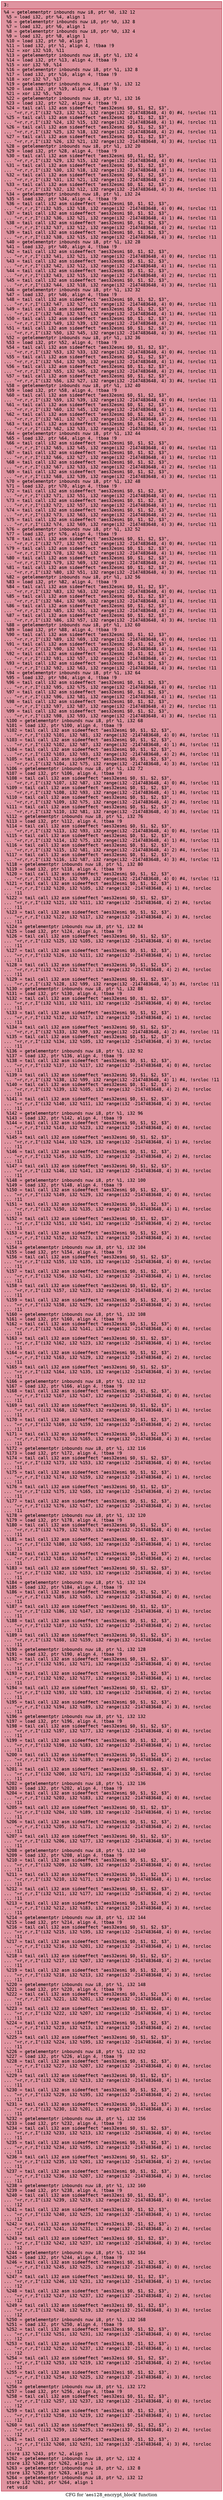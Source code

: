 digraph "CFG for 'aes128_encrypt_block' function" {
	label="CFG for 'aes128_encrypt_block' function";

	Node0x214b83e0 [shape=record,color="#b70d28ff", style=filled, fillcolor="#b70d2870" fontname="Courier",label="{3:\l|  %4 = getelementptr inbounds nuw i8, ptr %0, i32 12\l  %5 = load i32, ptr %4, align 1\l  %6 = getelementptr inbounds nuw i8, ptr %0, i32 8\l  %7 = load i32, ptr %6, align 1\l  %8 = getelementptr inbounds nuw i8, ptr %0, i32 4\l  %9 = load i32, ptr %8, align 1\l  %10 = load i32, ptr %0, align 1\l  %11 = load i32, ptr %1, align 4, !tbaa !9\l  %12 = xor i32 %10, %11\l  %13 = getelementptr inbounds nuw i8, ptr %1, i32 4\l  %14 = load i32, ptr %13, align 4, !tbaa !9\l  %15 = xor i32 %9, %14\l  %16 = getelementptr inbounds nuw i8, ptr %1, i32 8\l  %17 = load i32, ptr %16, align 4, !tbaa !9\l  %18 = xor i32 %7, %17\l  %19 = getelementptr inbounds nuw i8, ptr %1, i32 12\l  %20 = load i32, ptr %19, align 4, !tbaa !9\l  %21 = xor i32 %5, %20\l  %22 = getelementptr inbounds nuw i8, ptr %1, i32 16\l  %23 = load i32, ptr %22, align 4, !tbaa !9\l  %24 = tail call i32 asm sideeffect \"aes32esmi $0, $1, $2, $3\",\l... \"=r,r,r,I\"(i32 %23, i32 %12, i32 range(i32 -2147483648, 4) 0) #4, !srcloc !11\l  %25 = tail call i32 asm sideeffect \"aes32esmi $0, $1, $2, $3\",\l... \"=r,r,r,I\"(i32 %24, i32 %15, i32 range(i32 -2147483648, 4) 1) #4, !srcloc !11\l  %26 = tail call i32 asm sideeffect \"aes32esmi $0, $1, $2, $3\",\l... \"=r,r,r,I\"(i32 %25, i32 %18, i32 range(i32 -2147483648, 4) 2) #4, !srcloc !11\l  %27 = tail call i32 asm sideeffect \"aes32esmi $0, $1, $2, $3\",\l... \"=r,r,r,I\"(i32 %26, i32 %21, i32 range(i32 -2147483648, 4) 3) #4, !srcloc !11\l  %28 = getelementptr inbounds nuw i8, ptr %1, i32 20\l  %29 = load i32, ptr %28, align 4, !tbaa !9\l  %30 = tail call i32 asm sideeffect \"aes32esmi $0, $1, $2, $3\",\l... \"=r,r,r,I\"(i32 %29, i32 %15, i32 range(i32 -2147483648, 4) 0) #4, !srcloc !11\l  %31 = tail call i32 asm sideeffect \"aes32esmi $0, $1, $2, $3\",\l... \"=r,r,r,I\"(i32 %30, i32 %18, i32 range(i32 -2147483648, 4) 1) #4, !srcloc !11\l  %32 = tail call i32 asm sideeffect \"aes32esmi $0, $1, $2, $3\",\l... \"=r,r,r,I\"(i32 %31, i32 %21, i32 range(i32 -2147483648, 4) 2) #4, !srcloc !11\l  %33 = tail call i32 asm sideeffect \"aes32esmi $0, $1, $2, $3\",\l... \"=r,r,r,I\"(i32 %32, i32 %12, i32 range(i32 -2147483648, 4) 3) #4, !srcloc !11\l  %34 = getelementptr inbounds nuw i8, ptr %1, i32 24\l  %35 = load i32, ptr %34, align 4, !tbaa !9\l  %36 = tail call i32 asm sideeffect \"aes32esmi $0, $1, $2, $3\",\l... \"=r,r,r,I\"(i32 %35, i32 %18, i32 range(i32 -2147483648, 4) 0) #4, !srcloc !11\l  %37 = tail call i32 asm sideeffect \"aes32esmi $0, $1, $2, $3\",\l... \"=r,r,r,I\"(i32 %36, i32 %21, i32 range(i32 -2147483648, 4) 1) #4, !srcloc !11\l  %38 = tail call i32 asm sideeffect \"aes32esmi $0, $1, $2, $3\",\l... \"=r,r,r,I\"(i32 %37, i32 %12, i32 range(i32 -2147483648, 4) 2) #4, !srcloc !11\l  %39 = tail call i32 asm sideeffect \"aes32esmi $0, $1, $2, $3\",\l... \"=r,r,r,I\"(i32 %38, i32 %15, i32 range(i32 -2147483648, 4) 3) #4, !srcloc !11\l  %40 = getelementptr inbounds nuw i8, ptr %1, i32 28\l  %41 = load i32, ptr %40, align 4, !tbaa !9\l  %42 = tail call i32 asm sideeffect \"aes32esmi $0, $1, $2, $3\",\l... \"=r,r,r,I\"(i32 %41, i32 %21, i32 range(i32 -2147483648, 4) 0) #4, !srcloc !11\l  %43 = tail call i32 asm sideeffect \"aes32esmi $0, $1, $2, $3\",\l... \"=r,r,r,I\"(i32 %42, i32 %12, i32 range(i32 -2147483648, 4) 1) #4, !srcloc !11\l  %44 = tail call i32 asm sideeffect \"aes32esmi $0, $1, $2, $3\",\l... \"=r,r,r,I\"(i32 %43, i32 %15, i32 range(i32 -2147483648, 4) 2) #4, !srcloc !11\l  %45 = tail call i32 asm sideeffect \"aes32esmi $0, $1, $2, $3\",\l... \"=r,r,r,I\"(i32 %44, i32 %18, i32 range(i32 -2147483648, 4) 3) #4, !srcloc !11\l  %46 = getelementptr inbounds nuw i8, ptr %1, i32 32\l  %47 = load i32, ptr %46, align 4, !tbaa !9\l  %48 = tail call i32 asm sideeffect \"aes32esmi $0, $1, $2, $3\",\l... \"=r,r,r,I\"(i32 %47, i32 %27, i32 range(i32 -2147483648, 4) 0) #4, !srcloc !11\l  %49 = tail call i32 asm sideeffect \"aes32esmi $0, $1, $2, $3\",\l... \"=r,r,r,I\"(i32 %48, i32 %33, i32 range(i32 -2147483648, 4) 1) #4, !srcloc !11\l  %50 = tail call i32 asm sideeffect \"aes32esmi $0, $1, $2, $3\",\l... \"=r,r,r,I\"(i32 %49, i32 %39, i32 range(i32 -2147483648, 4) 2) #4, !srcloc !11\l  %51 = tail call i32 asm sideeffect \"aes32esmi $0, $1, $2, $3\",\l... \"=r,r,r,I\"(i32 %50, i32 %45, i32 range(i32 -2147483648, 4) 3) #4, !srcloc !11\l  %52 = getelementptr inbounds nuw i8, ptr %1, i32 36\l  %53 = load i32, ptr %52, align 4, !tbaa !9\l  %54 = tail call i32 asm sideeffect \"aes32esmi $0, $1, $2, $3\",\l... \"=r,r,r,I\"(i32 %53, i32 %33, i32 range(i32 -2147483648, 4) 0) #4, !srcloc !11\l  %55 = tail call i32 asm sideeffect \"aes32esmi $0, $1, $2, $3\",\l... \"=r,r,r,I\"(i32 %54, i32 %39, i32 range(i32 -2147483648, 4) 1) #4, !srcloc !11\l  %56 = tail call i32 asm sideeffect \"aes32esmi $0, $1, $2, $3\",\l... \"=r,r,r,I\"(i32 %55, i32 %45, i32 range(i32 -2147483648, 4) 2) #4, !srcloc !11\l  %57 = tail call i32 asm sideeffect \"aes32esmi $0, $1, $2, $3\",\l... \"=r,r,r,I\"(i32 %56, i32 %27, i32 range(i32 -2147483648, 4) 3) #4, !srcloc !11\l  %58 = getelementptr inbounds nuw i8, ptr %1, i32 40\l  %59 = load i32, ptr %58, align 4, !tbaa !9\l  %60 = tail call i32 asm sideeffect \"aes32esmi $0, $1, $2, $3\",\l... \"=r,r,r,I\"(i32 %59, i32 %39, i32 range(i32 -2147483648, 4) 0) #4, !srcloc !11\l  %61 = tail call i32 asm sideeffect \"aes32esmi $0, $1, $2, $3\",\l... \"=r,r,r,I\"(i32 %60, i32 %45, i32 range(i32 -2147483648, 4) 1) #4, !srcloc !11\l  %62 = tail call i32 asm sideeffect \"aes32esmi $0, $1, $2, $3\",\l... \"=r,r,r,I\"(i32 %61, i32 %27, i32 range(i32 -2147483648, 4) 2) #4, !srcloc !11\l  %63 = tail call i32 asm sideeffect \"aes32esmi $0, $1, $2, $3\",\l... \"=r,r,r,I\"(i32 %62, i32 %33, i32 range(i32 -2147483648, 4) 3) #4, !srcloc !11\l  %64 = getelementptr inbounds nuw i8, ptr %1, i32 44\l  %65 = load i32, ptr %64, align 4, !tbaa !9\l  %66 = tail call i32 asm sideeffect \"aes32esmi $0, $1, $2, $3\",\l... \"=r,r,r,I\"(i32 %65, i32 %45, i32 range(i32 -2147483648, 4) 0) #4, !srcloc !11\l  %67 = tail call i32 asm sideeffect \"aes32esmi $0, $1, $2, $3\",\l... \"=r,r,r,I\"(i32 %66, i32 %27, i32 range(i32 -2147483648, 4) 1) #4, !srcloc !11\l  %68 = tail call i32 asm sideeffect \"aes32esmi $0, $1, $2, $3\",\l... \"=r,r,r,I\"(i32 %67, i32 %33, i32 range(i32 -2147483648, 4) 2) #4, !srcloc !11\l  %69 = tail call i32 asm sideeffect \"aes32esmi $0, $1, $2, $3\",\l... \"=r,r,r,I\"(i32 %68, i32 %39, i32 range(i32 -2147483648, 4) 3) #4, !srcloc !11\l  %70 = getelementptr inbounds nuw i8, ptr %1, i32 48\l  %71 = load i32, ptr %70, align 4, !tbaa !9\l  %72 = tail call i32 asm sideeffect \"aes32esmi $0, $1, $2, $3\",\l... \"=r,r,r,I\"(i32 %71, i32 %51, i32 range(i32 -2147483648, 4) 0) #4, !srcloc !11\l  %73 = tail call i32 asm sideeffect \"aes32esmi $0, $1, $2, $3\",\l... \"=r,r,r,I\"(i32 %72, i32 %57, i32 range(i32 -2147483648, 4) 1) #4, !srcloc !11\l  %74 = tail call i32 asm sideeffect \"aes32esmi $0, $1, $2, $3\",\l... \"=r,r,r,I\"(i32 %73, i32 %63, i32 range(i32 -2147483648, 4) 2) #4, !srcloc !11\l  %75 = tail call i32 asm sideeffect \"aes32esmi $0, $1, $2, $3\",\l... \"=r,r,r,I\"(i32 %74, i32 %69, i32 range(i32 -2147483648, 4) 3) #4, !srcloc !11\l  %76 = getelementptr inbounds nuw i8, ptr %1, i32 52\l  %77 = load i32, ptr %76, align 4, !tbaa !9\l  %78 = tail call i32 asm sideeffect \"aes32esmi $0, $1, $2, $3\",\l... \"=r,r,r,I\"(i32 %77, i32 %57, i32 range(i32 -2147483648, 4) 0) #4, !srcloc !11\l  %79 = tail call i32 asm sideeffect \"aes32esmi $0, $1, $2, $3\",\l... \"=r,r,r,I\"(i32 %78, i32 %63, i32 range(i32 -2147483648, 4) 1) #4, !srcloc !11\l  %80 = tail call i32 asm sideeffect \"aes32esmi $0, $1, $2, $3\",\l... \"=r,r,r,I\"(i32 %79, i32 %69, i32 range(i32 -2147483648, 4) 2) #4, !srcloc !11\l  %81 = tail call i32 asm sideeffect \"aes32esmi $0, $1, $2, $3\",\l... \"=r,r,r,I\"(i32 %80, i32 %51, i32 range(i32 -2147483648, 4) 3) #4, !srcloc !11\l  %82 = getelementptr inbounds nuw i8, ptr %1, i32 56\l  %83 = load i32, ptr %82, align 4, !tbaa !9\l  %84 = tail call i32 asm sideeffect \"aes32esmi $0, $1, $2, $3\",\l... \"=r,r,r,I\"(i32 %83, i32 %63, i32 range(i32 -2147483648, 4) 0) #4, !srcloc !11\l  %85 = tail call i32 asm sideeffect \"aes32esmi $0, $1, $2, $3\",\l... \"=r,r,r,I\"(i32 %84, i32 %69, i32 range(i32 -2147483648, 4) 1) #4, !srcloc !11\l  %86 = tail call i32 asm sideeffect \"aes32esmi $0, $1, $2, $3\",\l... \"=r,r,r,I\"(i32 %85, i32 %51, i32 range(i32 -2147483648, 4) 2) #4, !srcloc !11\l  %87 = tail call i32 asm sideeffect \"aes32esmi $0, $1, $2, $3\",\l... \"=r,r,r,I\"(i32 %86, i32 %57, i32 range(i32 -2147483648, 4) 3) #4, !srcloc !11\l  %88 = getelementptr inbounds nuw i8, ptr %1, i32 60\l  %89 = load i32, ptr %88, align 4, !tbaa !9\l  %90 = tail call i32 asm sideeffect \"aes32esmi $0, $1, $2, $3\",\l... \"=r,r,r,I\"(i32 %89, i32 %69, i32 range(i32 -2147483648, 4) 0) #4, !srcloc !11\l  %91 = tail call i32 asm sideeffect \"aes32esmi $0, $1, $2, $3\",\l... \"=r,r,r,I\"(i32 %90, i32 %51, i32 range(i32 -2147483648, 4) 1) #4, !srcloc !11\l  %92 = tail call i32 asm sideeffect \"aes32esmi $0, $1, $2, $3\",\l... \"=r,r,r,I\"(i32 %91, i32 %57, i32 range(i32 -2147483648, 4) 2) #4, !srcloc !11\l  %93 = tail call i32 asm sideeffect \"aes32esmi $0, $1, $2, $3\",\l... \"=r,r,r,I\"(i32 %92, i32 %63, i32 range(i32 -2147483648, 4) 3) #4, !srcloc !11\l  %94 = getelementptr inbounds nuw i8, ptr %1, i32 64\l  %95 = load i32, ptr %94, align 4, !tbaa !9\l  %96 = tail call i32 asm sideeffect \"aes32esmi $0, $1, $2, $3\",\l... \"=r,r,r,I\"(i32 %95, i32 %75, i32 range(i32 -2147483648, 4) 0) #4, !srcloc !11\l  %97 = tail call i32 asm sideeffect \"aes32esmi $0, $1, $2, $3\",\l... \"=r,r,r,I\"(i32 %96, i32 %81, i32 range(i32 -2147483648, 4) 1) #4, !srcloc !11\l  %98 = tail call i32 asm sideeffect \"aes32esmi $0, $1, $2, $3\",\l... \"=r,r,r,I\"(i32 %97, i32 %87, i32 range(i32 -2147483648, 4) 2) #4, !srcloc !11\l  %99 = tail call i32 asm sideeffect \"aes32esmi $0, $1, $2, $3\",\l... \"=r,r,r,I\"(i32 %98, i32 %93, i32 range(i32 -2147483648, 4) 3) #4, !srcloc !11\l  %100 = getelementptr inbounds nuw i8, ptr %1, i32 68\l  %101 = load i32, ptr %100, align 4, !tbaa !9\l  %102 = tail call i32 asm sideeffect \"aes32esmi $0, $1, $2, $3\",\l... \"=r,r,r,I\"(i32 %101, i32 %81, i32 range(i32 -2147483648, 4) 0) #4, !srcloc !11\l  %103 = tail call i32 asm sideeffect \"aes32esmi $0, $1, $2, $3\",\l... \"=r,r,r,I\"(i32 %102, i32 %87, i32 range(i32 -2147483648, 4) 1) #4, !srcloc !11\l  %104 = tail call i32 asm sideeffect \"aes32esmi $0, $1, $2, $3\",\l... \"=r,r,r,I\"(i32 %103, i32 %93, i32 range(i32 -2147483648, 4) 2) #4, !srcloc !11\l  %105 = tail call i32 asm sideeffect \"aes32esmi $0, $1, $2, $3\",\l... \"=r,r,r,I\"(i32 %104, i32 %75, i32 range(i32 -2147483648, 4) 3) #4, !srcloc !11\l  %106 = getelementptr inbounds nuw i8, ptr %1, i32 72\l  %107 = load i32, ptr %106, align 4, !tbaa !9\l  %108 = tail call i32 asm sideeffect \"aes32esmi $0, $1, $2, $3\",\l... \"=r,r,r,I\"(i32 %107, i32 %87, i32 range(i32 -2147483648, 4) 0) #4, !srcloc !11\l  %109 = tail call i32 asm sideeffect \"aes32esmi $0, $1, $2, $3\",\l... \"=r,r,r,I\"(i32 %108, i32 %93, i32 range(i32 -2147483648, 4) 1) #4, !srcloc !11\l  %110 = tail call i32 asm sideeffect \"aes32esmi $0, $1, $2, $3\",\l... \"=r,r,r,I\"(i32 %109, i32 %75, i32 range(i32 -2147483648, 4) 2) #4, !srcloc !11\l  %111 = tail call i32 asm sideeffect \"aes32esmi $0, $1, $2, $3\",\l... \"=r,r,r,I\"(i32 %110, i32 %81, i32 range(i32 -2147483648, 4) 3) #4, !srcloc !11\l  %112 = getelementptr inbounds nuw i8, ptr %1, i32 76\l  %113 = load i32, ptr %112, align 4, !tbaa !9\l  %114 = tail call i32 asm sideeffect \"aes32esmi $0, $1, $2, $3\",\l... \"=r,r,r,I\"(i32 %113, i32 %93, i32 range(i32 -2147483648, 4) 0) #4, !srcloc !11\l  %115 = tail call i32 asm sideeffect \"aes32esmi $0, $1, $2, $3\",\l... \"=r,r,r,I\"(i32 %114, i32 %75, i32 range(i32 -2147483648, 4) 1) #4, !srcloc !11\l  %116 = tail call i32 asm sideeffect \"aes32esmi $0, $1, $2, $3\",\l... \"=r,r,r,I\"(i32 %115, i32 %81, i32 range(i32 -2147483648, 4) 2) #4, !srcloc !11\l  %117 = tail call i32 asm sideeffect \"aes32esmi $0, $1, $2, $3\",\l... \"=r,r,r,I\"(i32 %116, i32 %87, i32 range(i32 -2147483648, 4) 3) #4, !srcloc !11\l  %118 = getelementptr inbounds nuw i8, ptr %1, i32 80\l  %119 = load i32, ptr %118, align 4, !tbaa !9\l  %120 = tail call i32 asm sideeffect \"aes32esmi $0, $1, $2, $3\",\l... \"=r,r,r,I\"(i32 %119, i32 %99, i32 range(i32 -2147483648, 4) 0) #4, !srcloc !11\l  %121 = tail call i32 asm sideeffect \"aes32esmi $0, $1, $2, $3\",\l... \"=r,r,r,I\"(i32 %120, i32 %105, i32 range(i32 -2147483648, 4) 1) #4, !srcloc\l... !11\l  %122 = tail call i32 asm sideeffect \"aes32esmi $0, $1, $2, $3\",\l... \"=r,r,r,I\"(i32 %121, i32 %111, i32 range(i32 -2147483648, 4) 2) #4, !srcloc\l... !11\l  %123 = tail call i32 asm sideeffect \"aes32esmi $0, $1, $2, $3\",\l... \"=r,r,r,I\"(i32 %122, i32 %117, i32 range(i32 -2147483648, 4) 3) #4, !srcloc\l... !11\l  %124 = getelementptr inbounds nuw i8, ptr %1, i32 84\l  %125 = load i32, ptr %124, align 4, !tbaa !9\l  %126 = tail call i32 asm sideeffect \"aes32esmi $0, $1, $2, $3\",\l... \"=r,r,r,I\"(i32 %125, i32 %105, i32 range(i32 -2147483648, 4) 0) #4, !srcloc\l... !11\l  %127 = tail call i32 asm sideeffect \"aes32esmi $0, $1, $2, $3\",\l... \"=r,r,r,I\"(i32 %126, i32 %111, i32 range(i32 -2147483648, 4) 1) #4, !srcloc\l... !11\l  %128 = tail call i32 asm sideeffect \"aes32esmi $0, $1, $2, $3\",\l... \"=r,r,r,I\"(i32 %127, i32 %117, i32 range(i32 -2147483648, 4) 2) #4, !srcloc\l... !11\l  %129 = tail call i32 asm sideeffect \"aes32esmi $0, $1, $2, $3\",\l... \"=r,r,r,I\"(i32 %128, i32 %99, i32 range(i32 -2147483648, 4) 3) #4, !srcloc !11\l  %130 = getelementptr inbounds nuw i8, ptr %1, i32 88\l  %131 = load i32, ptr %130, align 4, !tbaa !9\l  %132 = tail call i32 asm sideeffect \"aes32esmi $0, $1, $2, $3\",\l... \"=r,r,r,I\"(i32 %131, i32 %111, i32 range(i32 -2147483648, 4) 0) #4, !srcloc\l... !11\l  %133 = tail call i32 asm sideeffect \"aes32esmi $0, $1, $2, $3\",\l... \"=r,r,r,I\"(i32 %132, i32 %117, i32 range(i32 -2147483648, 4) 1) #4, !srcloc\l... !11\l  %134 = tail call i32 asm sideeffect \"aes32esmi $0, $1, $2, $3\",\l... \"=r,r,r,I\"(i32 %133, i32 %99, i32 range(i32 -2147483648, 4) 2) #4, !srcloc !11\l  %135 = tail call i32 asm sideeffect \"aes32esmi $0, $1, $2, $3\",\l... \"=r,r,r,I\"(i32 %134, i32 %105, i32 range(i32 -2147483648, 4) 3) #4, !srcloc\l... !11\l  %136 = getelementptr inbounds nuw i8, ptr %1, i32 92\l  %137 = load i32, ptr %136, align 4, !tbaa !9\l  %138 = tail call i32 asm sideeffect \"aes32esmi $0, $1, $2, $3\",\l... \"=r,r,r,I\"(i32 %137, i32 %117, i32 range(i32 -2147483648, 4) 0) #4, !srcloc\l... !11\l  %139 = tail call i32 asm sideeffect \"aes32esmi $0, $1, $2, $3\",\l... \"=r,r,r,I\"(i32 %138, i32 %99, i32 range(i32 -2147483648, 4) 1) #4, !srcloc !11\l  %140 = tail call i32 asm sideeffect \"aes32esmi $0, $1, $2, $3\",\l... \"=r,r,r,I\"(i32 %139, i32 %105, i32 range(i32 -2147483648, 4) 2) #4, !srcloc\l... !11\l  %141 = tail call i32 asm sideeffect \"aes32esmi $0, $1, $2, $3\",\l... \"=r,r,r,I\"(i32 %140, i32 %111, i32 range(i32 -2147483648, 4) 3) #4, !srcloc\l... !11\l  %142 = getelementptr inbounds nuw i8, ptr %1, i32 96\l  %143 = load i32, ptr %142, align 4, !tbaa !9\l  %144 = tail call i32 asm sideeffect \"aes32esmi $0, $1, $2, $3\",\l... \"=r,r,r,I\"(i32 %143, i32 %123, i32 range(i32 -2147483648, 4) 0) #4, !srcloc\l... !11\l  %145 = tail call i32 asm sideeffect \"aes32esmi $0, $1, $2, $3\",\l... \"=r,r,r,I\"(i32 %144, i32 %129, i32 range(i32 -2147483648, 4) 1) #4, !srcloc\l... !11\l  %146 = tail call i32 asm sideeffect \"aes32esmi $0, $1, $2, $3\",\l... \"=r,r,r,I\"(i32 %145, i32 %135, i32 range(i32 -2147483648, 4) 2) #4, !srcloc\l... !11\l  %147 = tail call i32 asm sideeffect \"aes32esmi $0, $1, $2, $3\",\l... \"=r,r,r,I\"(i32 %146, i32 %141, i32 range(i32 -2147483648, 4) 3) #4, !srcloc\l... !11\l  %148 = getelementptr inbounds nuw i8, ptr %1, i32 100\l  %149 = load i32, ptr %148, align 4, !tbaa !9\l  %150 = tail call i32 asm sideeffect \"aes32esmi $0, $1, $2, $3\",\l... \"=r,r,r,I\"(i32 %149, i32 %129, i32 range(i32 -2147483648, 4) 0) #4, !srcloc\l... !11\l  %151 = tail call i32 asm sideeffect \"aes32esmi $0, $1, $2, $3\",\l... \"=r,r,r,I\"(i32 %150, i32 %135, i32 range(i32 -2147483648, 4) 1) #4, !srcloc\l... !11\l  %152 = tail call i32 asm sideeffect \"aes32esmi $0, $1, $2, $3\",\l... \"=r,r,r,I\"(i32 %151, i32 %141, i32 range(i32 -2147483648, 4) 2) #4, !srcloc\l... !11\l  %153 = tail call i32 asm sideeffect \"aes32esmi $0, $1, $2, $3\",\l... \"=r,r,r,I\"(i32 %152, i32 %123, i32 range(i32 -2147483648, 4) 3) #4, !srcloc\l... !11\l  %154 = getelementptr inbounds nuw i8, ptr %1, i32 104\l  %155 = load i32, ptr %154, align 4, !tbaa !9\l  %156 = tail call i32 asm sideeffect \"aes32esmi $0, $1, $2, $3\",\l... \"=r,r,r,I\"(i32 %155, i32 %135, i32 range(i32 -2147483648, 4) 0) #4, !srcloc\l... !11\l  %157 = tail call i32 asm sideeffect \"aes32esmi $0, $1, $2, $3\",\l... \"=r,r,r,I\"(i32 %156, i32 %141, i32 range(i32 -2147483648, 4) 1) #4, !srcloc\l... !11\l  %158 = tail call i32 asm sideeffect \"aes32esmi $0, $1, $2, $3\",\l... \"=r,r,r,I\"(i32 %157, i32 %123, i32 range(i32 -2147483648, 4) 2) #4, !srcloc\l... !11\l  %159 = tail call i32 asm sideeffect \"aes32esmi $0, $1, $2, $3\",\l... \"=r,r,r,I\"(i32 %158, i32 %129, i32 range(i32 -2147483648, 4) 3) #4, !srcloc\l... !11\l  %160 = getelementptr inbounds nuw i8, ptr %1, i32 108\l  %161 = load i32, ptr %160, align 4, !tbaa !9\l  %162 = tail call i32 asm sideeffect \"aes32esmi $0, $1, $2, $3\",\l... \"=r,r,r,I\"(i32 %161, i32 %141, i32 range(i32 -2147483648, 4) 0) #4, !srcloc\l... !11\l  %163 = tail call i32 asm sideeffect \"aes32esmi $0, $1, $2, $3\",\l... \"=r,r,r,I\"(i32 %162, i32 %123, i32 range(i32 -2147483648, 4) 1) #4, !srcloc\l... !11\l  %164 = tail call i32 asm sideeffect \"aes32esmi $0, $1, $2, $3\",\l... \"=r,r,r,I\"(i32 %163, i32 %129, i32 range(i32 -2147483648, 4) 2) #4, !srcloc\l... !11\l  %165 = tail call i32 asm sideeffect \"aes32esmi $0, $1, $2, $3\",\l... \"=r,r,r,I\"(i32 %164, i32 %135, i32 range(i32 -2147483648, 4) 3) #4, !srcloc\l... !11\l  %166 = getelementptr inbounds nuw i8, ptr %1, i32 112\l  %167 = load i32, ptr %166, align 4, !tbaa !9\l  %168 = tail call i32 asm sideeffect \"aes32esmi $0, $1, $2, $3\",\l... \"=r,r,r,I\"(i32 %167, i32 %147, i32 range(i32 -2147483648, 4) 0) #4, !srcloc\l... !11\l  %169 = tail call i32 asm sideeffect \"aes32esmi $0, $1, $2, $3\",\l... \"=r,r,r,I\"(i32 %168, i32 %153, i32 range(i32 -2147483648, 4) 1) #4, !srcloc\l... !11\l  %170 = tail call i32 asm sideeffect \"aes32esmi $0, $1, $2, $3\",\l... \"=r,r,r,I\"(i32 %169, i32 %159, i32 range(i32 -2147483648, 4) 2) #4, !srcloc\l... !11\l  %171 = tail call i32 asm sideeffect \"aes32esmi $0, $1, $2, $3\",\l... \"=r,r,r,I\"(i32 %170, i32 %165, i32 range(i32 -2147483648, 4) 3) #4, !srcloc\l... !11\l  %172 = getelementptr inbounds nuw i8, ptr %1, i32 116\l  %173 = load i32, ptr %172, align 4, !tbaa !9\l  %174 = tail call i32 asm sideeffect \"aes32esmi $0, $1, $2, $3\",\l... \"=r,r,r,I\"(i32 %173, i32 %153, i32 range(i32 -2147483648, 4) 0) #4, !srcloc\l... !11\l  %175 = tail call i32 asm sideeffect \"aes32esmi $0, $1, $2, $3\",\l... \"=r,r,r,I\"(i32 %174, i32 %159, i32 range(i32 -2147483648, 4) 1) #4, !srcloc\l... !11\l  %176 = tail call i32 asm sideeffect \"aes32esmi $0, $1, $2, $3\",\l... \"=r,r,r,I\"(i32 %175, i32 %165, i32 range(i32 -2147483648, 4) 2) #4, !srcloc\l... !11\l  %177 = tail call i32 asm sideeffect \"aes32esmi $0, $1, $2, $3\",\l... \"=r,r,r,I\"(i32 %176, i32 %147, i32 range(i32 -2147483648, 4) 3) #4, !srcloc\l... !11\l  %178 = getelementptr inbounds nuw i8, ptr %1, i32 120\l  %179 = load i32, ptr %178, align 4, !tbaa !9\l  %180 = tail call i32 asm sideeffect \"aes32esmi $0, $1, $2, $3\",\l... \"=r,r,r,I\"(i32 %179, i32 %159, i32 range(i32 -2147483648, 4) 0) #4, !srcloc\l... !11\l  %181 = tail call i32 asm sideeffect \"aes32esmi $0, $1, $2, $3\",\l... \"=r,r,r,I\"(i32 %180, i32 %165, i32 range(i32 -2147483648, 4) 1) #4, !srcloc\l... !11\l  %182 = tail call i32 asm sideeffect \"aes32esmi $0, $1, $2, $3\",\l... \"=r,r,r,I\"(i32 %181, i32 %147, i32 range(i32 -2147483648, 4) 2) #4, !srcloc\l... !11\l  %183 = tail call i32 asm sideeffect \"aes32esmi $0, $1, $2, $3\",\l... \"=r,r,r,I\"(i32 %182, i32 %153, i32 range(i32 -2147483648, 4) 3) #4, !srcloc\l... !11\l  %184 = getelementptr inbounds nuw i8, ptr %1, i32 124\l  %185 = load i32, ptr %184, align 4, !tbaa !9\l  %186 = tail call i32 asm sideeffect \"aes32esmi $0, $1, $2, $3\",\l... \"=r,r,r,I\"(i32 %185, i32 %165, i32 range(i32 -2147483648, 4) 0) #4, !srcloc\l... !11\l  %187 = tail call i32 asm sideeffect \"aes32esmi $0, $1, $2, $3\",\l... \"=r,r,r,I\"(i32 %186, i32 %147, i32 range(i32 -2147483648, 4) 1) #4, !srcloc\l... !11\l  %188 = tail call i32 asm sideeffect \"aes32esmi $0, $1, $2, $3\",\l... \"=r,r,r,I\"(i32 %187, i32 %153, i32 range(i32 -2147483648, 4) 2) #4, !srcloc\l... !11\l  %189 = tail call i32 asm sideeffect \"aes32esmi $0, $1, $2, $3\",\l... \"=r,r,r,I\"(i32 %188, i32 %159, i32 range(i32 -2147483648, 4) 3) #4, !srcloc\l... !11\l  %190 = getelementptr inbounds nuw i8, ptr %1, i32 128\l  %191 = load i32, ptr %190, align 4, !tbaa !9\l  %192 = tail call i32 asm sideeffect \"aes32esmi $0, $1, $2, $3\",\l... \"=r,r,r,I\"(i32 %191, i32 %171, i32 range(i32 -2147483648, 4) 0) #4, !srcloc\l... !11\l  %193 = tail call i32 asm sideeffect \"aes32esmi $0, $1, $2, $3\",\l... \"=r,r,r,I\"(i32 %192, i32 %177, i32 range(i32 -2147483648, 4) 1) #4, !srcloc\l... !11\l  %194 = tail call i32 asm sideeffect \"aes32esmi $0, $1, $2, $3\",\l... \"=r,r,r,I\"(i32 %193, i32 %183, i32 range(i32 -2147483648, 4) 2) #4, !srcloc\l... !11\l  %195 = tail call i32 asm sideeffect \"aes32esmi $0, $1, $2, $3\",\l... \"=r,r,r,I\"(i32 %194, i32 %189, i32 range(i32 -2147483648, 4) 3) #4, !srcloc\l... !11\l  %196 = getelementptr inbounds nuw i8, ptr %1, i32 132\l  %197 = load i32, ptr %196, align 4, !tbaa !9\l  %198 = tail call i32 asm sideeffect \"aes32esmi $0, $1, $2, $3\",\l... \"=r,r,r,I\"(i32 %197, i32 %177, i32 range(i32 -2147483648, 4) 0) #4, !srcloc\l... !11\l  %199 = tail call i32 asm sideeffect \"aes32esmi $0, $1, $2, $3\",\l... \"=r,r,r,I\"(i32 %198, i32 %183, i32 range(i32 -2147483648, 4) 1) #4, !srcloc\l... !11\l  %200 = tail call i32 asm sideeffect \"aes32esmi $0, $1, $2, $3\",\l... \"=r,r,r,I\"(i32 %199, i32 %189, i32 range(i32 -2147483648, 4) 2) #4, !srcloc\l... !11\l  %201 = tail call i32 asm sideeffect \"aes32esmi $0, $1, $2, $3\",\l... \"=r,r,r,I\"(i32 %200, i32 %171, i32 range(i32 -2147483648, 4) 3) #4, !srcloc\l... !11\l  %202 = getelementptr inbounds nuw i8, ptr %1, i32 136\l  %203 = load i32, ptr %202, align 4, !tbaa !9\l  %204 = tail call i32 asm sideeffect \"aes32esmi $0, $1, $2, $3\",\l... \"=r,r,r,I\"(i32 %203, i32 %183, i32 range(i32 -2147483648, 4) 0) #4, !srcloc\l... !11\l  %205 = tail call i32 asm sideeffect \"aes32esmi $0, $1, $2, $3\",\l... \"=r,r,r,I\"(i32 %204, i32 %189, i32 range(i32 -2147483648, 4) 1) #4, !srcloc\l... !11\l  %206 = tail call i32 asm sideeffect \"aes32esmi $0, $1, $2, $3\",\l... \"=r,r,r,I\"(i32 %205, i32 %171, i32 range(i32 -2147483648, 4) 2) #4, !srcloc\l... !11\l  %207 = tail call i32 asm sideeffect \"aes32esmi $0, $1, $2, $3\",\l... \"=r,r,r,I\"(i32 %206, i32 %177, i32 range(i32 -2147483648, 4) 3) #4, !srcloc\l... !11\l  %208 = getelementptr inbounds nuw i8, ptr %1, i32 140\l  %209 = load i32, ptr %208, align 4, !tbaa !9\l  %210 = tail call i32 asm sideeffect \"aes32esmi $0, $1, $2, $3\",\l... \"=r,r,r,I\"(i32 %209, i32 %189, i32 range(i32 -2147483648, 4) 0) #4, !srcloc\l... !11\l  %211 = tail call i32 asm sideeffect \"aes32esmi $0, $1, $2, $3\",\l... \"=r,r,r,I\"(i32 %210, i32 %171, i32 range(i32 -2147483648, 4) 1) #4, !srcloc\l... !11\l  %212 = tail call i32 asm sideeffect \"aes32esmi $0, $1, $2, $3\",\l... \"=r,r,r,I\"(i32 %211, i32 %177, i32 range(i32 -2147483648, 4) 2) #4, !srcloc\l... !11\l  %213 = tail call i32 asm sideeffect \"aes32esmi $0, $1, $2, $3\",\l... \"=r,r,r,I\"(i32 %212, i32 %183, i32 range(i32 -2147483648, 4) 3) #4, !srcloc\l... !11\l  %214 = getelementptr inbounds nuw i8, ptr %1, i32 144\l  %215 = load i32, ptr %214, align 4, !tbaa !9\l  %216 = tail call i32 asm sideeffect \"aes32esmi $0, $1, $2, $3\",\l... \"=r,r,r,I\"(i32 %215, i32 %195, i32 range(i32 -2147483648, 4) 0) #4, !srcloc\l... !11\l  %217 = tail call i32 asm sideeffect \"aes32esmi $0, $1, $2, $3\",\l... \"=r,r,r,I\"(i32 %216, i32 %201, i32 range(i32 -2147483648, 4) 1) #4, !srcloc\l... !11\l  %218 = tail call i32 asm sideeffect \"aes32esmi $0, $1, $2, $3\",\l... \"=r,r,r,I\"(i32 %217, i32 %207, i32 range(i32 -2147483648, 4) 2) #4, !srcloc\l... !11\l  %219 = tail call i32 asm sideeffect \"aes32esmi $0, $1, $2, $3\",\l... \"=r,r,r,I\"(i32 %218, i32 %213, i32 range(i32 -2147483648, 4) 3) #4, !srcloc\l... !11\l  %220 = getelementptr inbounds nuw i8, ptr %1, i32 148\l  %221 = load i32, ptr %220, align 4, !tbaa !9\l  %222 = tail call i32 asm sideeffect \"aes32esmi $0, $1, $2, $3\",\l... \"=r,r,r,I\"(i32 %221, i32 %201, i32 range(i32 -2147483648, 4) 0) #4, !srcloc\l... !11\l  %223 = tail call i32 asm sideeffect \"aes32esmi $0, $1, $2, $3\",\l... \"=r,r,r,I\"(i32 %222, i32 %207, i32 range(i32 -2147483648, 4) 1) #4, !srcloc\l... !11\l  %224 = tail call i32 asm sideeffect \"aes32esmi $0, $1, $2, $3\",\l... \"=r,r,r,I\"(i32 %223, i32 %213, i32 range(i32 -2147483648, 4) 2) #4, !srcloc\l... !11\l  %225 = tail call i32 asm sideeffect \"aes32esmi $0, $1, $2, $3\",\l... \"=r,r,r,I\"(i32 %224, i32 %195, i32 range(i32 -2147483648, 4) 3) #4, !srcloc\l... !11\l  %226 = getelementptr inbounds nuw i8, ptr %1, i32 152\l  %227 = load i32, ptr %226, align 4, !tbaa !9\l  %228 = tail call i32 asm sideeffect \"aes32esmi $0, $1, $2, $3\",\l... \"=r,r,r,I\"(i32 %227, i32 %207, i32 range(i32 -2147483648, 4) 0) #4, !srcloc\l... !11\l  %229 = tail call i32 asm sideeffect \"aes32esmi $0, $1, $2, $3\",\l... \"=r,r,r,I\"(i32 %228, i32 %213, i32 range(i32 -2147483648, 4) 1) #4, !srcloc\l... !11\l  %230 = tail call i32 asm sideeffect \"aes32esmi $0, $1, $2, $3\",\l... \"=r,r,r,I\"(i32 %229, i32 %195, i32 range(i32 -2147483648, 4) 2) #4, !srcloc\l... !11\l  %231 = tail call i32 asm sideeffect \"aes32esmi $0, $1, $2, $3\",\l... \"=r,r,r,I\"(i32 %230, i32 %201, i32 range(i32 -2147483648, 4) 3) #4, !srcloc\l... !11\l  %232 = getelementptr inbounds nuw i8, ptr %1, i32 156\l  %233 = load i32, ptr %232, align 4, !tbaa !9\l  %234 = tail call i32 asm sideeffect \"aes32esmi $0, $1, $2, $3\",\l... \"=r,r,r,I\"(i32 %233, i32 %213, i32 range(i32 -2147483648, 4) 0) #4, !srcloc\l... !11\l  %235 = tail call i32 asm sideeffect \"aes32esmi $0, $1, $2, $3\",\l... \"=r,r,r,I\"(i32 %234, i32 %195, i32 range(i32 -2147483648, 4) 1) #4, !srcloc\l... !11\l  %236 = tail call i32 asm sideeffect \"aes32esmi $0, $1, $2, $3\",\l... \"=r,r,r,I\"(i32 %235, i32 %201, i32 range(i32 -2147483648, 4) 2) #4, !srcloc\l... !11\l  %237 = tail call i32 asm sideeffect \"aes32esmi $0, $1, $2, $3\",\l... \"=r,r,r,I\"(i32 %236, i32 %207, i32 range(i32 -2147483648, 4) 3) #4, !srcloc\l... !11\l  %238 = getelementptr inbounds nuw i8, ptr %1, i32 160\l  %239 = load i32, ptr %238, align 4, !tbaa !9\l  %240 = tail call i32 asm sideeffect \"aes32esi $0, $1, $2, $3\",\l... \"=r,r,r,I\"(i32 %239, i32 %219, i32 range(i32 -2147483648, 4) 0) #4, !srcloc\l... !12\l  %241 = tail call i32 asm sideeffect \"aes32esi $0, $1, $2, $3\",\l... \"=r,r,r,I\"(i32 %240, i32 %225, i32 range(i32 -2147483648, 4) 1) #4, !srcloc\l... !12\l  %242 = tail call i32 asm sideeffect \"aes32esi $0, $1, $2, $3\",\l... \"=r,r,r,I\"(i32 %241, i32 %231, i32 range(i32 -2147483648, 4) 2) #4, !srcloc\l... !12\l  %243 = tail call i32 asm sideeffect \"aes32esi $0, $1, $2, $3\",\l... \"=r,r,r,I\"(i32 %242, i32 %237, i32 range(i32 -2147483648, 4) 3) #4, !srcloc\l... !12\l  %244 = getelementptr inbounds nuw i8, ptr %1, i32 164\l  %245 = load i32, ptr %244, align 4, !tbaa !9\l  %246 = tail call i32 asm sideeffect \"aes32esi $0, $1, $2, $3\",\l... \"=r,r,r,I\"(i32 %245, i32 %225, i32 range(i32 -2147483648, 4) 0) #4, !srcloc\l... !12\l  %247 = tail call i32 asm sideeffect \"aes32esi $0, $1, $2, $3\",\l... \"=r,r,r,I\"(i32 %246, i32 %231, i32 range(i32 -2147483648, 4) 1) #4, !srcloc\l... !12\l  %248 = tail call i32 asm sideeffect \"aes32esi $0, $1, $2, $3\",\l... \"=r,r,r,I\"(i32 %247, i32 %237, i32 range(i32 -2147483648, 4) 2) #4, !srcloc\l... !12\l  %249 = tail call i32 asm sideeffect \"aes32esi $0, $1, $2, $3\",\l... \"=r,r,r,I\"(i32 %248, i32 %219, i32 range(i32 -2147483648, 4) 3) #4, !srcloc\l... !12\l  %250 = getelementptr inbounds nuw i8, ptr %1, i32 168\l  %251 = load i32, ptr %250, align 4, !tbaa !9\l  %252 = tail call i32 asm sideeffect \"aes32esi $0, $1, $2, $3\",\l... \"=r,r,r,I\"(i32 %251, i32 %231, i32 range(i32 -2147483648, 4) 0) #4, !srcloc\l... !12\l  %253 = tail call i32 asm sideeffect \"aes32esi $0, $1, $2, $3\",\l... \"=r,r,r,I\"(i32 %252, i32 %237, i32 range(i32 -2147483648, 4) 1) #4, !srcloc\l... !12\l  %254 = tail call i32 asm sideeffect \"aes32esi $0, $1, $2, $3\",\l... \"=r,r,r,I\"(i32 %253, i32 %219, i32 range(i32 -2147483648, 4) 2) #4, !srcloc\l... !12\l  %255 = tail call i32 asm sideeffect \"aes32esi $0, $1, $2, $3\",\l... \"=r,r,r,I\"(i32 %254, i32 %225, i32 range(i32 -2147483648, 4) 3) #4, !srcloc\l... !12\l  %256 = getelementptr inbounds nuw i8, ptr %1, i32 172\l  %257 = load i32, ptr %256, align 4, !tbaa !9\l  %258 = tail call i32 asm sideeffect \"aes32esi $0, $1, $2, $3\",\l... \"=r,r,r,I\"(i32 %257, i32 %237, i32 range(i32 -2147483648, 4) 0) #4, !srcloc\l... !12\l  %259 = tail call i32 asm sideeffect \"aes32esi $0, $1, $2, $3\",\l... \"=r,r,r,I\"(i32 %258, i32 %219, i32 range(i32 -2147483648, 4) 1) #4, !srcloc\l... !12\l  %260 = tail call i32 asm sideeffect \"aes32esi $0, $1, $2, $3\",\l... \"=r,r,r,I\"(i32 %259, i32 %225, i32 range(i32 -2147483648, 4) 2) #4, !srcloc\l... !12\l  %261 = tail call i32 asm sideeffect \"aes32esi $0, $1, $2, $3\",\l... \"=r,r,r,I\"(i32 %260, i32 %231, i32 range(i32 -2147483648, 4) 3) #4, !srcloc\l... !12\l  store i32 %243, ptr %2, align 1\l  %262 = getelementptr inbounds nuw i8, ptr %2, i32 4\l  store i32 %249, ptr %262, align 1\l  %263 = getelementptr inbounds nuw i8, ptr %2, i32 8\l  store i32 %255, ptr %263, align 1\l  %264 = getelementptr inbounds nuw i8, ptr %2, i32 12\l  store i32 %261, ptr %264, align 1\l  ret void\l}"];
}
